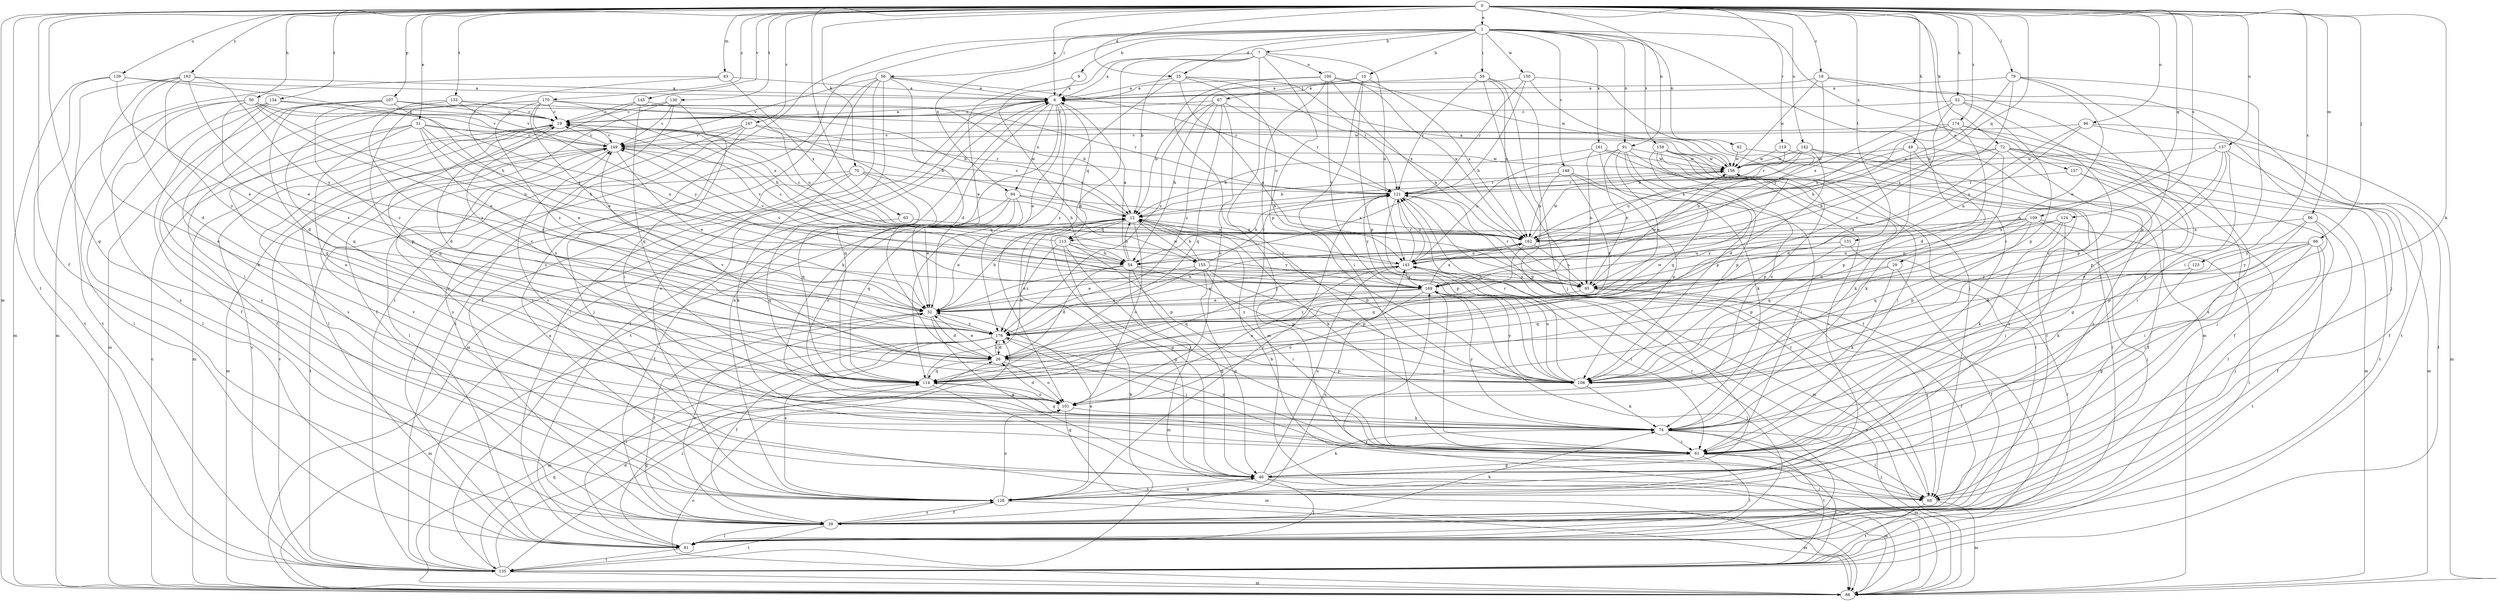 strict digraph  {
0;
1;
6;
7;
9;
10;
12;
18;
19;
25;
26;
29;
31;
32;
39;
46;
49;
50;
52;
54;
56;
59;
61;
63;
66;
67;
68;
70;
72;
74;
79;
81;
83;
86;
88;
91;
92;
94;
95;
96;
100;
101;
107;
108;
109;
113;
114;
119;
121;
123;
124;
128;
130;
131;
133;
134;
135;
137;
139;
142;
143;
145;
147;
148;
149;
150;
155;
156;
157;
158;
161;
162;
163;
169;
170;
174;
176;
0 -> 1  [label=a];
0 -> 6  [label=a];
0 -> 18  [label=c];
0 -> 25  [label=d];
0 -> 29  [label=e];
0 -> 31  [label=e];
0 -> 39  [label=f];
0 -> 46  [label=g];
0 -> 49  [label=h];
0 -> 50  [label=h];
0 -> 52  [label=h];
0 -> 63  [label=j];
0 -> 66  [label=j];
0 -> 70  [label=k];
0 -> 72  [label=k];
0 -> 74  [label=k];
0 -> 79  [label=l];
0 -> 83  [label=m];
0 -> 86  [label=m];
0 -> 88  [label=m];
0 -> 91  [label=n];
0 -> 96  [label=o];
0 -> 107  [label=p];
0 -> 109  [label=q];
0 -> 113  [label=q];
0 -> 119  [label=r];
0 -> 123  [label=s];
0 -> 124  [label=s];
0 -> 130  [label=t];
0 -> 131  [label=t];
0 -> 133  [label=t];
0 -> 134  [label=t];
0 -> 135  [label=t];
0 -> 137  [label=u];
0 -> 139  [label=u];
0 -> 142  [label=u];
0 -> 145  [label=v];
0 -> 147  [label=v];
0 -> 163  [label=y];
0 -> 170  [label=z];
0 -> 174  [label=z];
1 -> 7  [label=b];
1 -> 9  [label=b];
1 -> 10  [label=b];
1 -> 25  [label=d];
1 -> 56  [label=i];
1 -> 59  [label=i];
1 -> 61  [label=i];
1 -> 91  [label=n];
1 -> 92  [label=n];
1 -> 94  [label=n];
1 -> 128  [label=s];
1 -> 135  [label=t];
1 -> 148  [label=v];
1 -> 150  [label=w];
1 -> 157  [label=x];
1 -> 158  [label=x];
1 -> 161  [label=x];
6 -> 19  [label=c];
6 -> 32  [label=e];
6 -> 74  [label=k];
6 -> 81  [label=l];
6 -> 88  [label=m];
6 -> 94  [label=n];
6 -> 113  [label=q];
6 -> 135  [label=t];
6 -> 176  [label=z];
7 -> 6  [label=a];
7 -> 12  [label=b];
7 -> 61  [label=i];
7 -> 100  [label=o];
7 -> 101  [label=o];
7 -> 108  [label=p];
7 -> 143  [label=u];
7 -> 155  [label=w];
9 -> 6  [label=a];
9 -> 32  [label=e];
10 -> 61  [label=i];
10 -> 67  [label=j];
10 -> 108  [label=p];
10 -> 162  [label=x];
10 -> 176  [label=z];
12 -> 19  [label=c];
12 -> 32  [label=e];
12 -> 46  [label=g];
12 -> 74  [label=k];
12 -> 101  [label=o];
12 -> 113  [label=q];
12 -> 155  [label=w];
12 -> 162  [label=x];
18 -> 6  [label=a];
18 -> 46  [label=g];
18 -> 68  [label=j];
18 -> 156  [label=w];
18 -> 169  [label=y];
19 -> 6  [label=a];
19 -> 26  [label=d];
19 -> 88  [label=m];
19 -> 114  [label=q];
19 -> 128  [label=s];
19 -> 149  [label=v];
25 -> 6  [label=a];
25 -> 95  [label=n];
25 -> 114  [label=q];
25 -> 121  [label=r];
25 -> 143  [label=u];
25 -> 162  [label=x];
26 -> 19  [label=c];
26 -> 32  [label=e];
26 -> 101  [label=o];
26 -> 108  [label=p];
26 -> 114  [label=q];
26 -> 156  [label=w];
26 -> 176  [label=z];
29 -> 39  [label=f];
29 -> 74  [label=k];
29 -> 95  [label=n];
29 -> 114  [label=q];
31 -> 12  [label=b];
31 -> 32  [label=e];
31 -> 39  [label=f];
31 -> 54  [label=h];
31 -> 101  [label=o];
31 -> 114  [label=q];
31 -> 149  [label=v];
31 -> 176  [label=z];
32 -> 12  [label=b];
32 -> 26  [label=d];
32 -> 39  [label=f];
32 -> 46  [label=g];
32 -> 88  [label=m];
32 -> 162  [label=x];
32 -> 176  [label=z];
39 -> 32  [label=e];
39 -> 74  [label=k];
39 -> 81  [label=l];
39 -> 128  [label=s];
39 -> 135  [label=t];
39 -> 143  [label=u];
46 -> 68  [label=j];
46 -> 74  [label=k];
46 -> 81  [label=l];
46 -> 88  [label=m];
46 -> 128  [label=s];
46 -> 143  [label=u];
46 -> 149  [label=v];
49 -> 74  [label=k];
49 -> 108  [label=p];
49 -> 128  [label=s];
49 -> 156  [label=w];
49 -> 162  [label=x];
50 -> 19  [label=c];
50 -> 32  [label=e];
50 -> 81  [label=l];
50 -> 95  [label=n];
50 -> 128  [label=s];
50 -> 162  [label=x];
50 -> 176  [label=z];
52 -> 19  [label=c];
52 -> 61  [label=i];
52 -> 108  [label=p];
52 -> 135  [label=t];
52 -> 162  [label=x];
52 -> 176  [label=z];
54 -> 6  [label=a];
54 -> 12  [label=b];
54 -> 26  [label=d];
54 -> 32  [label=e];
54 -> 46  [label=g];
54 -> 88  [label=m];
54 -> 95  [label=n];
54 -> 108  [label=p];
54 -> 149  [label=v];
56 -> 6  [label=a];
56 -> 26  [label=d];
56 -> 39  [label=f];
56 -> 81  [label=l];
56 -> 121  [label=r];
56 -> 128  [label=s];
56 -> 135  [label=t];
56 -> 149  [label=v];
59 -> 6  [label=a];
59 -> 46  [label=g];
59 -> 68  [label=j];
59 -> 121  [label=r];
59 -> 135  [label=t];
59 -> 162  [label=x];
61 -> 46  [label=g];
61 -> 68  [label=j];
61 -> 81  [label=l];
61 -> 149  [label=v];
61 -> 176  [label=z];
63 -> 114  [label=q];
63 -> 162  [label=x];
66 -> 26  [label=d];
66 -> 61  [label=i];
66 -> 68  [label=j];
66 -> 74  [label=k];
66 -> 135  [label=t];
66 -> 143  [label=u];
66 -> 169  [label=y];
67 -> 12  [label=b];
67 -> 19  [label=c];
67 -> 54  [label=h];
67 -> 101  [label=o];
67 -> 114  [label=q];
67 -> 121  [label=r];
67 -> 176  [label=z];
68 -> 12  [label=b];
68 -> 88  [label=m];
68 -> 121  [label=r];
68 -> 135  [label=t];
70 -> 54  [label=h];
70 -> 74  [label=k];
70 -> 81  [label=l];
70 -> 114  [label=q];
70 -> 121  [label=r];
70 -> 135  [label=t];
72 -> 26  [label=d];
72 -> 46  [label=g];
72 -> 54  [label=h];
72 -> 68  [label=j];
72 -> 88  [label=m];
72 -> 135  [label=t];
72 -> 156  [label=w];
74 -> 61  [label=i];
74 -> 68  [label=j];
74 -> 88  [label=m];
74 -> 114  [label=q];
74 -> 135  [label=t];
74 -> 149  [label=v];
74 -> 169  [label=y];
79 -> 6  [label=a];
79 -> 32  [label=e];
79 -> 61  [label=i];
79 -> 108  [label=p];
79 -> 162  [label=x];
79 -> 169  [label=y];
81 -> 114  [label=q];
81 -> 121  [label=r];
81 -> 135  [label=t];
83 -> 6  [label=a];
83 -> 88  [label=m];
83 -> 162  [label=x];
83 -> 169  [label=y];
86 -> 39  [label=f];
86 -> 61  [label=i];
86 -> 108  [label=p];
86 -> 162  [label=x];
86 -> 169  [label=y];
88 -> 19  [label=c];
88 -> 101  [label=o];
88 -> 143  [label=u];
88 -> 169  [label=y];
91 -> 32  [label=e];
91 -> 95  [label=n];
91 -> 108  [label=p];
91 -> 114  [label=q];
91 -> 128  [label=s];
91 -> 143  [label=u];
91 -> 156  [label=w];
92 -> 88  [label=m];
92 -> 156  [label=w];
94 -> 12  [label=b];
94 -> 32  [label=e];
94 -> 39  [label=f];
94 -> 101  [label=o];
94 -> 114  [label=q];
94 -> 162  [label=x];
95 -> 39  [label=f];
95 -> 68  [label=j];
95 -> 121  [label=r];
95 -> 156  [label=w];
95 -> 176  [label=z];
96 -> 88  [label=m];
96 -> 95  [label=n];
96 -> 135  [label=t];
96 -> 143  [label=u];
96 -> 149  [label=v];
100 -> 6  [label=a];
100 -> 68  [label=j];
100 -> 88  [label=m];
100 -> 95  [label=n];
100 -> 156  [label=w];
100 -> 162  [label=x];
100 -> 169  [label=y];
101 -> 26  [label=d];
101 -> 74  [label=k];
101 -> 88  [label=m];
107 -> 19  [label=c];
107 -> 26  [label=d];
107 -> 74  [label=k];
107 -> 88  [label=m];
107 -> 149  [label=v];
107 -> 156  [label=w];
107 -> 176  [label=z];
108 -> 12  [label=b];
108 -> 74  [label=k];
108 -> 121  [label=r];
108 -> 143  [label=u];
108 -> 149  [label=v];
108 -> 169  [label=y];
109 -> 68  [label=j];
109 -> 81  [label=l];
109 -> 95  [label=n];
109 -> 108  [label=p];
109 -> 114  [label=q];
109 -> 162  [label=x];
109 -> 169  [label=y];
113 -> 46  [label=g];
113 -> 54  [label=h];
113 -> 61  [label=i];
113 -> 108  [label=p];
113 -> 149  [label=v];
113 -> 169  [label=y];
113 -> 176  [label=z];
114 -> 12  [label=b];
114 -> 46  [label=g];
114 -> 101  [label=o];
119 -> 54  [label=h];
119 -> 121  [label=r];
119 -> 156  [label=w];
121 -> 12  [label=b];
121 -> 54  [label=h];
121 -> 88  [label=m];
121 -> 108  [label=p];
121 -> 143  [label=u];
121 -> 169  [label=y];
123 -> 46  [label=g];
123 -> 169  [label=y];
124 -> 61  [label=i];
124 -> 74  [label=k];
124 -> 95  [label=n];
124 -> 114  [label=q];
124 -> 162  [label=x];
128 -> 6  [label=a];
128 -> 32  [label=e];
128 -> 39  [label=f];
128 -> 46  [label=g];
128 -> 88  [label=m];
128 -> 101  [label=o];
128 -> 121  [label=r];
130 -> 19  [label=c];
130 -> 39  [label=f];
130 -> 61  [label=i];
130 -> 101  [label=o];
130 -> 149  [label=v];
131 -> 81  [label=l];
131 -> 108  [label=p];
131 -> 143  [label=u];
133 -> 12  [label=b];
133 -> 19  [label=c];
133 -> 61  [label=i];
133 -> 149  [label=v];
133 -> 176  [label=z];
134 -> 19  [label=c];
134 -> 39  [label=f];
134 -> 81  [label=l];
134 -> 95  [label=n];
134 -> 128  [label=s];
135 -> 6  [label=a];
135 -> 12  [label=b];
135 -> 19  [label=c];
135 -> 26  [label=d];
135 -> 61  [label=i];
135 -> 88  [label=m];
135 -> 114  [label=q];
135 -> 149  [label=v];
135 -> 176  [label=z];
137 -> 39  [label=f];
137 -> 61  [label=i];
137 -> 95  [label=n];
137 -> 101  [label=o];
137 -> 108  [label=p];
137 -> 156  [label=w];
139 -> 6  [label=a];
139 -> 32  [label=e];
139 -> 54  [label=h];
139 -> 88  [label=m];
139 -> 135  [label=t];
142 -> 12  [label=b];
142 -> 26  [label=d];
142 -> 39  [label=f];
142 -> 128  [label=s];
142 -> 143  [label=u];
142 -> 156  [label=w];
143 -> 19  [label=c];
143 -> 32  [label=e];
143 -> 61  [label=i];
143 -> 101  [label=o];
143 -> 114  [label=q];
143 -> 121  [label=r];
143 -> 169  [label=y];
145 -> 19  [label=c];
145 -> 81  [label=l];
145 -> 114  [label=q];
145 -> 143  [label=u];
147 -> 68  [label=j];
147 -> 81  [label=l];
147 -> 114  [label=q];
147 -> 121  [label=r];
147 -> 128  [label=s];
147 -> 149  [label=v];
148 -> 61  [label=i];
148 -> 108  [label=p];
148 -> 121  [label=r];
148 -> 162  [label=x];
148 -> 176  [label=z];
149 -> 19  [label=c];
149 -> 32  [label=e];
149 -> 61  [label=i];
149 -> 88  [label=m];
149 -> 156  [label=w];
150 -> 6  [label=a];
150 -> 54  [label=h];
150 -> 68  [label=j];
150 -> 88  [label=m];
150 -> 121  [label=r];
155 -> 12  [label=b];
155 -> 32  [label=e];
155 -> 46  [label=g];
155 -> 61  [label=i];
155 -> 95  [label=n];
155 -> 108  [label=p];
155 -> 121  [label=r];
155 -> 176  [label=z];
156 -> 6  [label=a];
156 -> 12  [label=b];
156 -> 108  [label=p];
156 -> 121  [label=r];
157 -> 39  [label=f];
157 -> 81  [label=l];
157 -> 121  [label=r];
158 -> 39  [label=f];
158 -> 61  [label=i];
158 -> 74  [label=k];
158 -> 81  [label=l];
158 -> 101  [label=o];
158 -> 108  [label=p];
158 -> 156  [label=w];
161 -> 12  [label=b];
161 -> 74  [label=k];
161 -> 81  [label=l];
161 -> 95  [label=n];
161 -> 156  [label=w];
162 -> 19  [label=c];
162 -> 95  [label=n];
162 -> 114  [label=q];
162 -> 143  [label=u];
162 -> 156  [label=w];
163 -> 6  [label=a];
163 -> 26  [label=d];
163 -> 32  [label=e];
163 -> 101  [label=o];
163 -> 135  [label=t];
163 -> 169  [label=y];
163 -> 176  [label=z];
169 -> 32  [label=e];
169 -> 61  [label=i];
169 -> 81  [label=l];
169 -> 101  [label=o];
169 -> 149  [label=v];
169 -> 162  [label=x];
169 -> 176  [label=z];
170 -> 12  [label=b];
170 -> 19  [label=c];
170 -> 32  [label=e];
170 -> 54  [label=h];
170 -> 108  [label=p];
170 -> 114  [label=q];
170 -> 121  [label=r];
170 -> 169  [label=y];
170 -> 176  [label=z];
174 -> 26  [label=d];
174 -> 54  [label=h];
174 -> 108  [label=p];
174 -> 128  [label=s];
174 -> 149  [label=v];
174 -> 162  [label=x];
176 -> 26  [label=d];
176 -> 39  [label=f];
176 -> 61  [label=i];
176 -> 81  [label=l];
176 -> 88  [label=m];
176 -> 128  [label=s];
}
